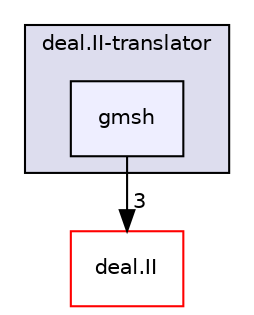 digraph "include/deal.II-translator/gmsh" {
  compound=true
  node [ fontsize="10", fontname="Helvetica"];
  edge [ labelfontsize="10", labelfontname="Helvetica"];
  subgraph clusterdir_386d89ad50a3909c2af5a93b48d2c3ff {
    graph [ bgcolor="#ddddee", pencolor="black", label="deal.II-translator" fontname="Helvetica", fontsize="10", URL="dir_386d89ad50a3909c2af5a93b48d2c3ff.html"]
  dir_f65beeaad236d478968c18768c1c3cc2 [shape=box, label="gmsh", style="filled", fillcolor="#eeeeff", pencolor="black", URL="dir_f65beeaad236d478968c18768c1c3cc2.html"];
  }
  dir_ee90d91a514b839c31faec7a1d916f67 [shape=box label="deal.II" fillcolor="white" style="filled" color="red" URL="dir_ee90d91a514b839c31faec7a1d916f67.html"];
  dir_f65beeaad236d478968c18768c1c3cc2->dir_ee90d91a514b839c31faec7a1d916f67 [headlabel="3", labeldistance=1.5 headhref="dir_000031_000009.html"];
}
